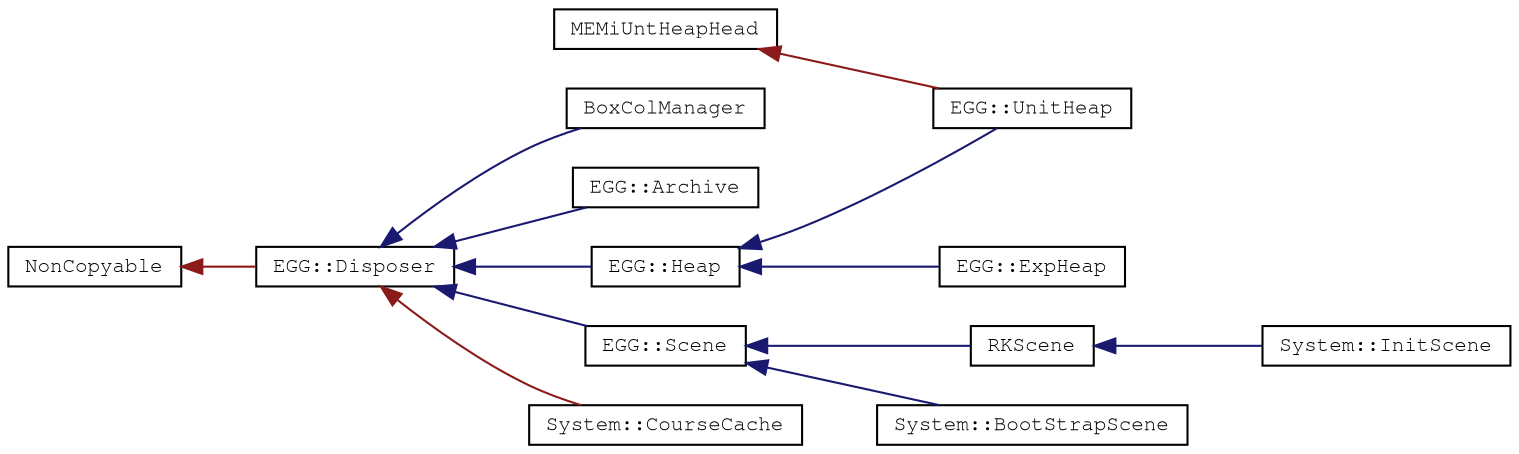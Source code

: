 digraph "Graphical Class Hierarchy"
{
 // LATEX_PDF_SIZE
  edge [fontname="FreeMono",fontsize="10",labelfontname="FreeMono",labelfontsize="10"];
  node [fontname="FreeMono",fontsize="10",shape=record];
  rankdir="LR";
  Node0 [label="MEMiUntHeapHead",height=0.2,width=0.4,color="black", fillcolor="white", style="filled",URL="$class_m_e_mi_unt_heap_head.html",tooltip=" "];
  Node0 -> Node1 [dir="back",color="firebrick4",fontsize="10",style="solid",fontname="FreeMono"];
  Node1 [label="EGG::UnitHeap",height=0.2,width=0.4,color="black", fillcolor="white", style="filled",URL="$class_e_g_g_1_1_unit_heap.html",tooltip=" "];
  Node12 [label="NonCopyable",height=0.2,width=0.4,color="black", fillcolor="white", style="filled",URL="$class_non_copyable.html",tooltip=" "];
  Node12 -> Node4 [dir="back",color="firebrick4",fontsize="10",style="solid",fontname="FreeMono"];
  Node4 [label="EGG::Disposer",height=0.2,width=0.4,color="black", fillcolor="white", style="filled",URL="$class_e_g_g_1_1_disposer.html",tooltip="Base class for garbage-collected objects."];
  Node4 -> Node5 [dir="back",color="midnightblue",fontsize="10",style="solid",fontname="FreeMono"];
  Node5 [label="BoxColManager",height=0.2,width=0.4,color="black", fillcolor="white", style="filled",URL="$class_box_col_manager.html",tooltip=" "];
  Node4 -> Node6 [dir="back",color="midnightblue",fontsize="10",style="solid",fontname="FreeMono"];
  Node6 [label="EGG::Archive",height=0.2,width=0.4,color="black", fillcolor="white", style="filled",URL="$class_e_g_g_1_1_archive.html",tooltip=" "];
  Node4 -> Node2 [dir="back",color="midnightblue",fontsize="10",style="solid",fontname="FreeMono"];
  Node2 [label="EGG::Heap",height=0.2,width=0.4,color="black", fillcolor="white", style="filled",URL="$class_e_g_g_1_1_heap.html",tooltip="Base Heap class."];
  Node2 -> Node3 [dir="back",color="midnightblue",fontsize="10",style="solid",fontname="FreeMono"];
  Node3 [label="EGG::ExpHeap",height=0.2,width=0.4,color="black", fillcolor="white", style="filled",URL="$class_e_g_g_1_1_exp_heap.html",tooltip=" "];
  Node2 -> Node1 [dir="back",color="midnightblue",fontsize="10",style="solid",fontname="FreeMono"];
  Node4 -> Node7 [dir="back",color="midnightblue",fontsize="10",style="solid",fontname="FreeMono"];
  Node7 [label="EGG::Scene",height=0.2,width=0.4,color="black", fillcolor="white", style="filled",URL="$class_e_g_g_1_1_scene.html",tooltip=" "];
  Node7 -> Node8 [dir="back",color="midnightblue",fontsize="10",style="solid",fontname="FreeMono"];
  Node8 [label="RKScene",height=0.2,width=0.4,color="black", fillcolor="white", style="filled",URL="$class_r_k_scene.html",tooltip=" "];
  Node8 -> Node9 [dir="back",color="midnightblue",fontsize="10",style="solid",fontname="FreeMono"];
  Node9 [label="System::InitScene",height=0.2,width=0.4,color="black", fillcolor="white", style="filled",URL="$class_system_1_1_init_scene.html",tooltip=" "];
  Node7 -> Node10 [dir="back",color="midnightblue",fontsize="10",style="solid",fontname="FreeMono"];
  Node10 [label="System::BootStrapScene",height=0.2,width=0.4,color="black", fillcolor="white", style="filled",URL="$class_system_1_1_boot_strap_scene.html",tooltip=" "];
  Node4 -> Node11 [dir="back",color="firebrick4",fontsize="10",style="solid",fontname="FreeMono"];
  Node11 [label="System::CourseCache",height=0.2,width=0.4,color="black", fillcolor="white", style="filled",URL="$class_system_1_1_course_cache.html",tooltip=" "];
}
